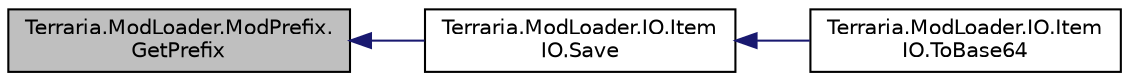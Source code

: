 digraph "Terraria.ModLoader.ModPrefix.GetPrefix"
{
  edge [fontname="Helvetica",fontsize="10",labelfontname="Helvetica",labelfontsize="10"];
  node [fontname="Helvetica",fontsize="10",shape=record];
  rankdir="LR";
  Node13 [label="Terraria.ModLoader.ModPrefix.\lGetPrefix",height=0.2,width=0.4,color="black", fillcolor="grey75", style="filled", fontcolor="black"];
  Node13 -> Node14 [dir="back",color="midnightblue",fontsize="10",style="solid",fontname="Helvetica"];
  Node14 [label="Terraria.ModLoader.IO.Item\lIO.Save",height=0.2,width=0.4,color="black", fillcolor="white", style="filled",URL="$class_terraria_1_1_mod_loader_1_1_i_o_1_1_item_i_o.html#a4b3724a8fd2755be65d05870f988c1e8"];
  Node14 -> Node15 [dir="back",color="midnightblue",fontsize="10",style="solid",fontname="Helvetica"];
  Node15 [label="Terraria.ModLoader.IO.Item\lIO.ToBase64",height=0.2,width=0.4,color="black", fillcolor="white", style="filled",URL="$class_terraria_1_1_mod_loader_1_1_i_o_1_1_item_i_o.html#a7c9b5f695fb59d3d21b0e38dcb040328"];
}
